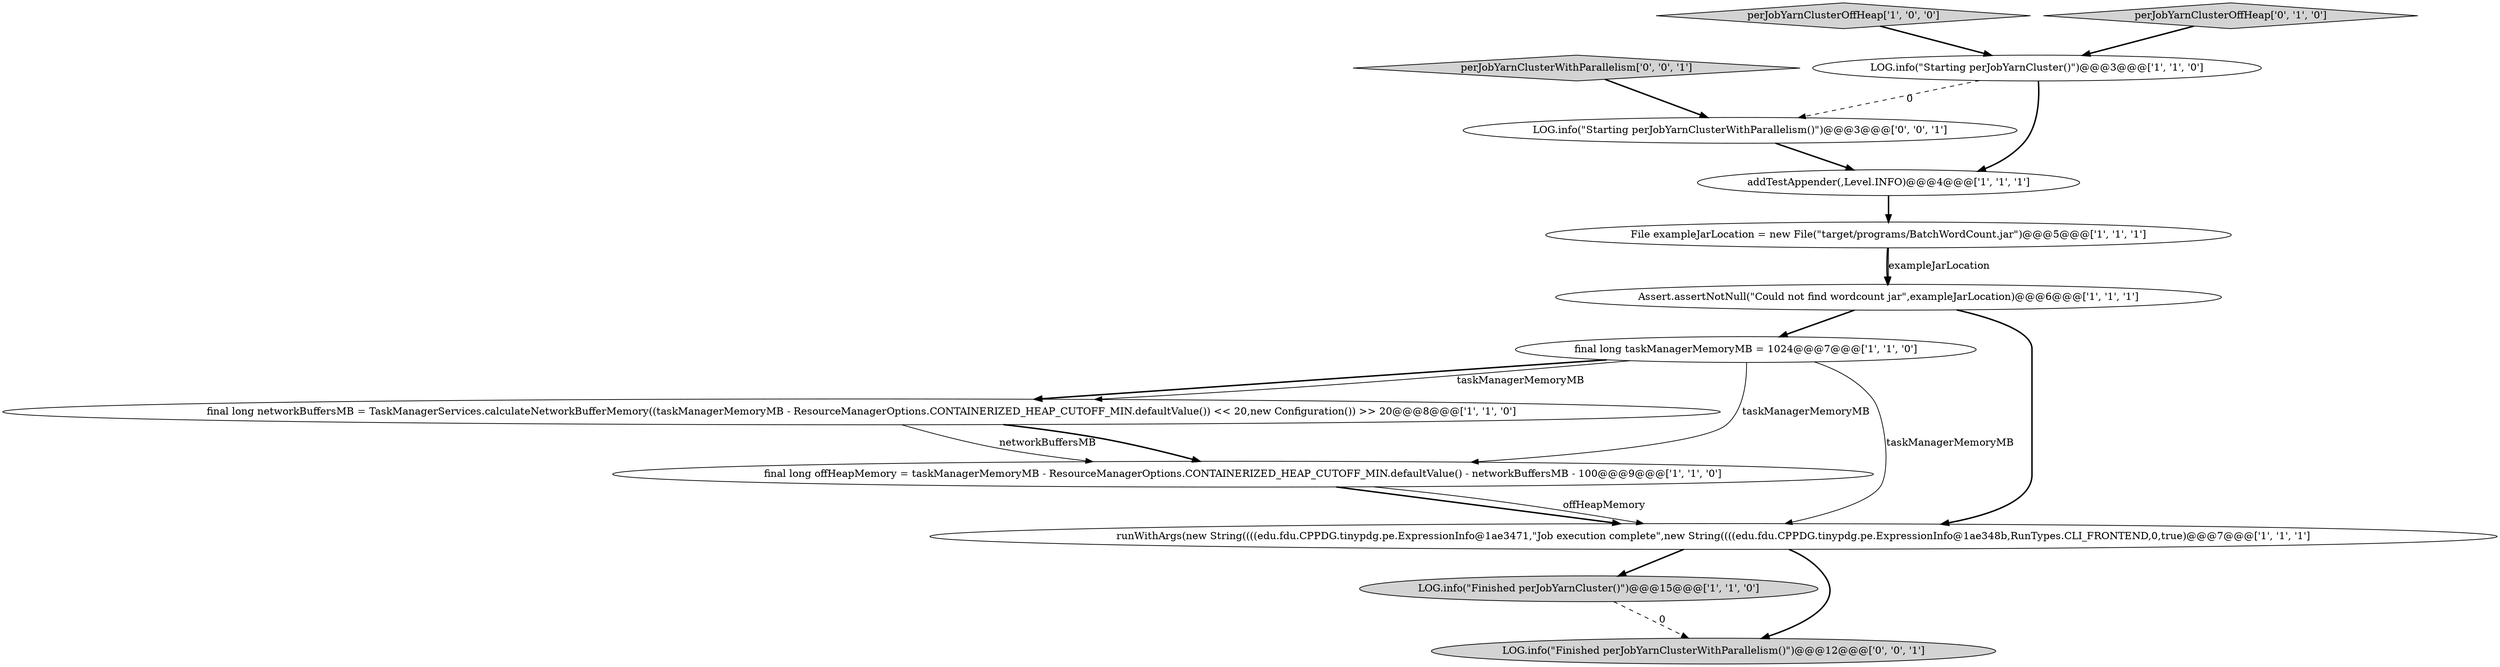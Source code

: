 digraph {
7 [style = filled, label = "Assert.assertNotNull(\"Could not find wordcount jar\",exampleJarLocation)@@@6@@@['1', '1', '1']", fillcolor = white, shape = ellipse image = "AAA0AAABBB1BBB"];
1 [style = filled, label = "final long networkBuffersMB = TaskManagerServices.calculateNetworkBufferMemory((taskManagerMemoryMB - ResourceManagerOptions.CONTAINERIZED_HEAP_CUTOFF_MIN.defaultValue()) << 20,new Configuration()) >> 20@@@8@@@['1', '1', '0']", fillcolor = white, shape = ellipse image = "AAA0AAABBB1BBB"];
4 [style = filled, label = "LOG.info(\"Finished perJobYarnCluster()\")@@@15@@@['1', '1', '0']", fillcolor = lightgray, shape = ellipse image = "AAA0AAABBB1BBB"];
13 [style = filled, label = "LOG.info(\"Finished perJobYarnClusterWithParallelism()\")@@@12@@@['0', '0', '1']", fillcolor = lightgray, shape = ellipse image = "AAA0AAABBB3BBB"];
9 [style = filled, label = "File exampleJarLocation = new File(\"target/programs/BatchWordCount.jar\")@@@5@@@['1', '1', '1']", fillcolor = white, shape = ellipse image = "AAA0AAABBB1BBB"];
8 [style = filled, label = "final long taskManagerMemoryMB = 1024@@@7@@@['1', '1', '0']", fillcolor = white, shape = ellipse image = "AAA0AAABBB1BBB"];
3 [style = filled, label = "addTestAppender(,Level.INFO)@@@4@@@['1', '1', '1']", fillcolor = white, shape = ellipse image = "AAA0AAABBB1BBB"];
11 [style = filled, label = "LOG.info(\"Starting perJobYarnClusterWithParallelism()\")@@@3@@@['0', '0', '1']", fillcolor = white, shape = ellipse image = "AAA0AAABBB3BBB"];
12 [style = filled, label = "perJobYarnClusterWithParallelism['0', '0', '1']", fillcolor = lightgray, shape = diamond image = "AAA0AAABBB3BBB"];
5 [style = filled, label = "LOG.info(\"Starting perJobYarnCluster()\")@@@3@@@['1', '1', '0']", fillcolor = white, shape = ellipse image = "AAA0AAABBB1BBB"];
0 [style = filled, label = "perJobYarnClusterOffHeap['1', '0', '0']", fillcolor = lightgray, shape = diamond image = "AAA0AAABBB1BBB"];
6 [style = filled, label = "final long offHeapMemory = taskManagerMemoryMB - ResourceManagerOptions.CONTAINERIZED_HEAP_CUTOFF_MIN.defaultValue() - networkBuffersMB - 100@@@9@@@['1', '1', '0']", fillcolor = white, shape = ellipse image = "AAA0AAABBB1BBB"];
10 [style = filled, label = "perJobYarnClusterOffHeap['0', '1', '0']", fillcolor = lightgray, shape = diamond image = "AAA0AAABBB2BBB"];
2 [style = filled, label = "runWithArgs(new String((((edu.fdu.CPPDG.tinypdg.pe.ExpressionInfo@1ae3471,\"Job execution complete\",new String((((edu.fdu.CPPDG.tinypdg.pe.ExpressionInfo@1ae348b,RunTypes.CLI_FRONTEND,0,true)@@@7@@@['1', '1', '1']", fillcolor = white, shape = ellipse image = "AAA0AAABBB1BBB"];
5->3 [style = bold, label=""];
12->11 [style = bold, label=""];
1->6 [style = solid, label="networkBuffersMB"];
9->7 [style = bold, label=""];
7->8 [style = bold, label=""];
2->4 [style = bold, label=""];
2->13 [style = bold, label=""];
6->2 [style = bold, label=""];
6->2 [style = solid, label="offHeapMemory"];
3->9 [style = bold, label=""];
8->1 [style = bold, label=""];
1->6 [style = bold, label=""];
10->5 [style = bold, label=""];
8->6 [style = solid, label="taskManagerMemoryMB"];
5->11 [style = dashed, label="0"];
11->3 [style = bold, label=""];
7->2 [style = bold, label=""];
8->2 [style = solid, label="taskManagerMemoryMB"];
4->13 [style = dashed, label="0"];
9->7 [style = solid, label="exampleJarLocation"];
8->1 [style = solid, label="taskManagerMemoryMB"];
0->5 [style = bold, label=""];
}
